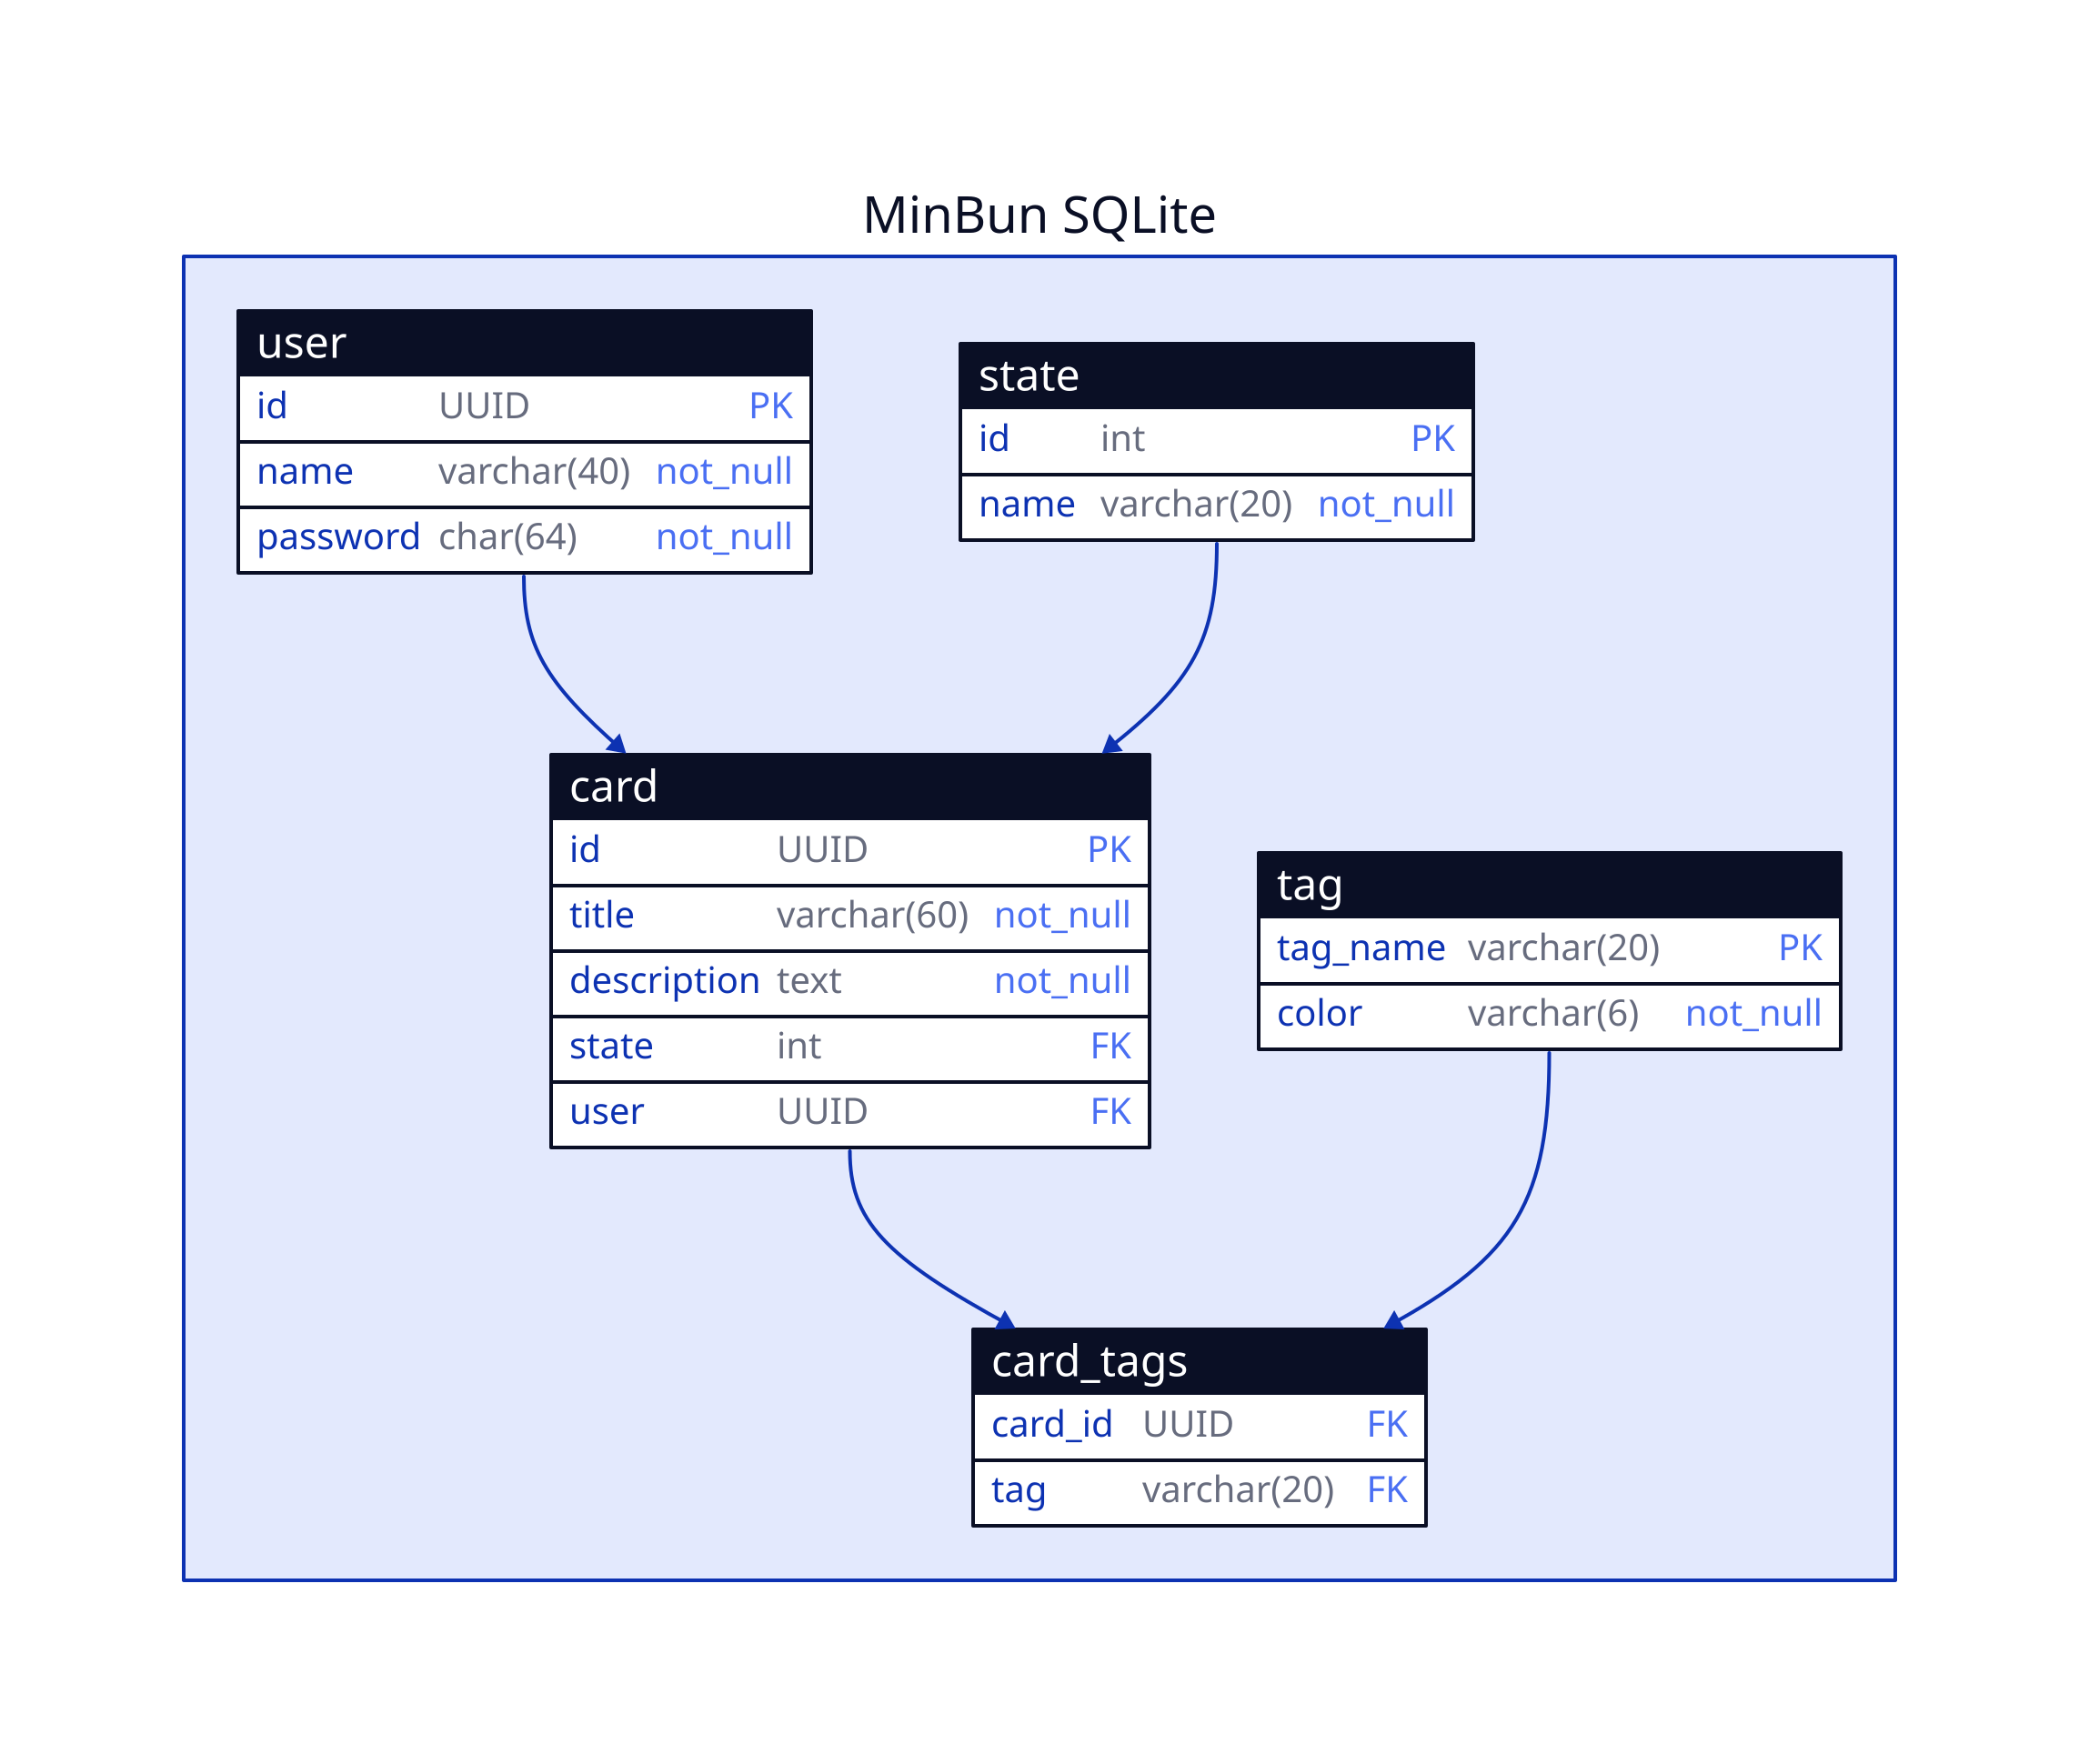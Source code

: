 MinBun SQLite: {
    user:{
        shape: sql_table
        id: UUID {constraint: primary_key}
        name: varchar(40) {constraint: not_null}
        password: char(64) {constraint: not_null}
    } 

    card: {
        shape: sql_table
        id: UUID {constraint: primary_key}
        title: varchar(60) {constraint: not_null}
        description: text {constraint: not_null}
        state: int {constraint: foreign_key}
        user: UUID {constraint: foreign_key}
    }

    tag: {
        shape: sql_table
        tag_name: varchar(20) {constraint: primary_key}
        color: varchar(6) {constraint: not_null}
    }

    card_tags: {
        shape: sql_table
        card_id: UUID {constraint: foreign_key}
        tag: varchar(20) {constraint: foreign_key}
    }

    state {
        shape: sql_table
        id: int {constraint: primary_key}
        name: varchar(20) {constraint: not_null} 
    }

    user.id -> card.user
    state.id -> card.state
    card.id -> card_tags.card_id
    tag.tag_name -> card_tags.tag
  }